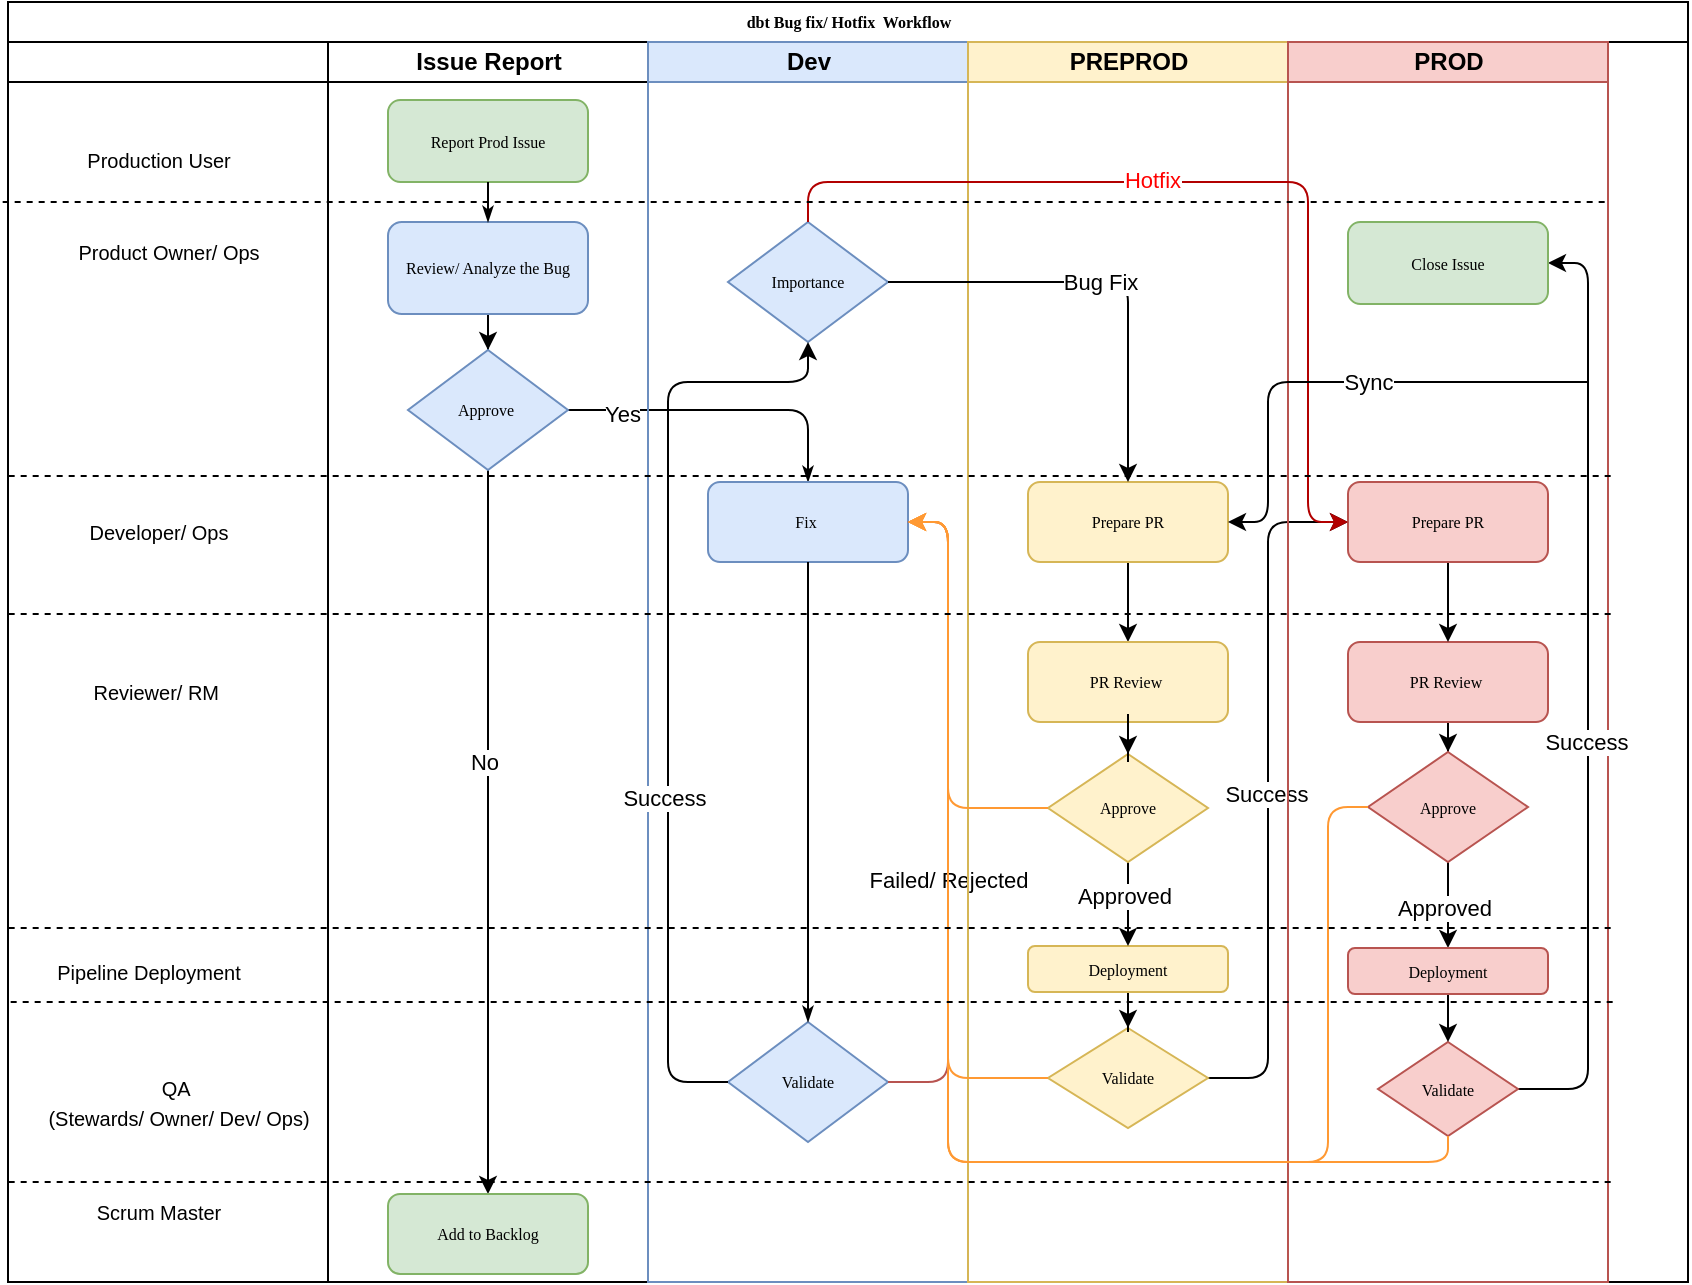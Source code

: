 <mxfile version="21.7.1" type="github">
  <diagram name="Page-1" id="74e2e168-ea6b-b213-b513-2b3c1d86103e">
    <mxGraphModel dx="724" dy="396" grid="1" gridSize="10" guides="1" tooltips="1" connect="1" arrows="1" fold="1" page="1" pageScale="1" pageWidth="1100" pageHeight="850" background="none" math="0" shadow="0">
      <root>
        <mxCell id="0" />
        <mxCell id="1" parent="0" />
        <mxCell id="77e6c97f196da883-1" value="dbt Bug fix/ Hotfix&amp;nbsp; Workflow" style="swimlane;html=1;childLayout=stackLayout;startSize=20;rounded=0;shadow=0;labelBackgroundColor=none;strokeWidth=1;fontFamily=Verdana;fontSize=8;align=center;" parent="1" vertex="1">
          <mxGeometry x="70" y="40" width="840" height="640" as="geometry" />
        </mxCell>
        <mxCell id="77e6c97f196da883-2" value="" style="swimlane;html=1;startSize=20;" parent="77e6c97f196da883-1" vertex="1">
          <mxGeometry y="20" width="160" height="620" as="geometry" />
        </mxCell>
        <mxCell id="jT-rOXPytlquSDHr39EF-3" value="&lt;font style=&quot;font-size: 10px;&quot;&gt;Production User&lt;/font&gt;" style="text;html=1;align=center;verticalAlign=middle;resizable=0;points=[];autosize=1;strokeColor=none;fillColor=none;" parent="77e6c97f196da883-2" vertex="1">
          <mxGeometry x="25" y="44" width="100" height="30" as="geometry" />
        </mxCell>
        <mxCell id="jT-rOXPytlquSDHr39EF-4" value="&lt;font style=&quot;font-size: 10px;&quot;&gt;Product Owner/ Ops&lt;/font&gt;" style="text;html=1;align=center;verticalAlign=middle;resizable=0;points=[];autosize=1;strokeColor=none;fillColor=none;" parent="77e6c97f196da883-2" vertex="1">
          <mxGeometry x="25" y="90" width="110" height="30" as="geometry" />
        </mxCell>
        <mxCell id="jT-rOXPytlquSDHr39EF-7" value="&lt;font style=&quot;font-size: 10px;&quot;&gt;Developer/ Ops&lt;/font&gt;" style="text;html=1;align=center;verticalAlign=middle;resizable=0;points=[];autosize=1;strokeColor=none;fillColor=none;" parent="77e6c97f196da883-2" vertex="1">
          <mxGeometry x="30" y="230" width="90" height="30" as="geometry" />
        </mxCell>
        <mxCell id="jT-rOXPytlquSDHr39EF-8" value="&lt;font style=&quot;font-size: 10px;&quot;&gt;Reviewer/ RM&amp;nbsp;&lt;/font&gt;" style="text;html=1;align=center;verticalAlign=middle;resizable=0;points=[];autosize=1;strokeColor=none;fillColor=none;" parent="77e6c97f196da883-2" vertex="1">
          <mxGeometry x="30" y="310" width="90" height="30" as="geometry" />
        </mxCell>
        <mxCell id="jT-rOXPytlquSDHr39EF-17" value="&lt;font style=&quot;font-size: 10px;&quot;&gt;Scrum Master&lt;/font&gt;" style="text;html=1;align=center;verticalAlign=middle;resizable=0;points=[];autosize=1;strokeColor=none;fillColor=none;" parent="77e6c97f196da883-2" vertex="1">
          <mxGeometry x="30" y="570" width="90" height="30" as="geometry" />
        </mxCell>
        <mxCell id="jT-rOXPytlquSDHr39EF-51" value="&lt;font style=&quot;font-size: 10px;&quot;&gt;QA&amp;nbsp;&lt;br&gt;(Stewards/ Owner/ Dev/ Ops)&lt;br&gt;&lt;/font&gt;" style="text;html=1;align=center;verticalAlign=middle;resizable=0;points=[];autosize=1;strokeColor=none;fillColor=none;" parent="77e6c97f196da883-2" vertex="1">
          <mxGeometry x="10" y="510" width="150" height="40" as="geometry" />
        </mxCell>
        <mxCell id="jT-rOXPytlquSDHr39EF-80" value="&lt;font style=&quot;font-size: 10px;&quot;&gt;Pipeline Deployment&lt;/font&gt;" style="text;html=1;align=center;verticalAlign=middle;resizable=0;points=[];autosize=1;strokeColor=none;fillColor=none;" parent="77e6c97f196da883-2" vertex="1">
          <mxGeometry x="10" y="450" width="120" height="30" as="geometry" />
        </mxCell>
        <mxCell id="77e6c97f196da883-28" style="edgeStyle=orthogonalEdgeStyle;rounded=1;html=1;labelBackgroundColor=none;startArrow=none;startFill=0;startSize=5;endArrow=classicThin;endFill=1;endSize=5;jettySize=auto;orthogonalLoop=1;strokeWidth=1;fontFamily=Verdana;fontSize=8;exitX=1;exitY=0.5;exitDx=0;exitDy=0;" parent="77e6c97f196da883-1" source="jT-rOXPytlquSDHr39EF-5" target="77e6c97f196da883-12" edge="1">
          <mxGeometry relative="1" as="geometry" />
        </mxCell>
        <mxCell id="jT-rOXPytlquSDHr39EF-19" value="Yes" style="edgeLabel;html=1;align=center;verticalAlign=middle;resizable=0;points=[];" parent="77e6c97f196da883-28" vertex="1" connectable="0">
          <mxGeometry x="-0.653" y="-2" relative="1" as="geometry">
            <mxPoint as="offset" />
          </mxGeometry>
        </mxCell>
        <mxCell id="77e6c97f196da883-3" value="Issue Report" style="swimlane;html=1;startSize=20;" parent="77e6c97f196da883-1" vertex="1">
          <mxGeometry x="160" y="20" width="160" height="620" as="geometry" />
        </mxCell>
        <mxCell id="77e6c97f196da883-8" value="Report Prod Issue" style="rounded=1;whiteSpace=wrap;html=1;shadow=0;labelBackgroundColor=none;strokeWidth=1;fontFamily=Verdana;fontSize=8;align=center;fillColor=#d5e8d4;strokeColor=#82b366;" parent="77e6c97f196da883-3" vertex="1">
          <mxGeometry x="30" y="29" width="100" height="41" as="geometry" />
        </mxCell>
        <mxCell id="jT-rOXPytlquSDHr39EF-6" value="" style="edgeStyle=orthogonalEdgeStyle;rounded=0;orthogonalLoop=1;jettySize=auto;html=1;" parent="77e6c97f196da883-3" source="77e6c97f196da883-9" target="jT-rOXPytlquSDHr39EF-5" edge="1">
          <mxGeometry relative="1" as="geometry" />
        </mxCell>
        <mxCell id="77e6c97f196da883-9" value="Review/ Analyze the Bug" style="rounded=1;whiteSpace=wrap;html=1;shadow=0;labelBackgroundColor=none;strokeWidth=1;fontFamily=Verdana;fontSize=8;align=center;fillColor=#dae8fc;strokeColor=#6c8ebf;" parent="77e6c97f196da883-3" vertex="1">
          <mxGeometry x="30" y="90" width="100" height="46" as="geometry" />
        </mxCell>
        <mxCell id="jT-rOXPytlquSDHr39EF-2" style="edgeStyle=orthogonalEdgeStyle;rounded=1;html=1;labelBackgroundColor=none;startArrow=none;startFill=0;startSize=5;endArrow=classicThin;endFill=1;endSize=5;jettySize=auto;orthogonalLoop=1;strokeWidth=1;fontFamily=Verdana;fontSize=8;entryX=0.5;entryY=0;entryDx=0;entryDy=0;" parent="77e6c97f196da883-3" source="77e6c97f196da883-8" target="77e6c97f196da883-9" edge="1">
          <mxGeometry relative="1" as="geometry">
            <mxPoint x="40" y="59" as="sourcePoint" />
            <mxPoint x="-250" y="4" as="targetPoint" />
          </mxGeometry>
        </mxCell>
        <mxCell id="jT-rOXPytlquSDHr39EF-16" style="edgeStyle=orthogonalEdgeStyle;rounded=0;orthogonalLoop=1;jettySize=auto;html=1;" parent="77e6c97f196da883-3" source="jT-rOXPytlquSDHr39EF-5" target="jT-rOXPytlquSDHr39EF-15" edge="1">
          <mxGeometry relative="1" as="geometry" />
        </mxCell>
        <mxCell id="jT-rOXPytlquSDHr39EF-18" value="No" style="edgeLabel;html=1;align=center;verticalAlign=middle;resizable=0;points=[];" parent="jT-rOXPytlquSDHr39EF-16" vertex="1" connectable="0">
          <mxGeometry x="-0.192" y="-2" relative="1" as="geometry">
            <mxPoint as="offset" />
          </mxGeometry>
        </mxCell>
        <mxCell id="jT-rOXPytlquSDHr39EF-5" value="Approve&amp;nbsp;" style="rhombus;whiteSpace=wrap;html=1;rounded=0;shadow=0;labelBackgroundColor=none;strokeWidth=1;fontFamily=Verdana;fontSize=8;align=center;fillColor=#dae8fc;strokeColor=#6c8ebf;" parent="77e6c97f196da883-3" vertex="1">
          <mxGeometry x="40" y="154" width="80" height="60" as="geometry" />
        </mxCell>
        <mxCell id="jT-rOXPytlquSDHr39EF-15" value="Add to Backlog" style="rounded=1;whiteSpace=wrap;html=1;shadow=0;labelBackgroundColor=none;strokeWidth=1;fontFamily=Verdana;fontSize=8;align=center;fillColor=#d5e8d4;strokeColor=#82b366;" parent="77e6c97f196da883-3" vertex="1">
          <mxGeometry x="30" y="576" width="100" height="40" as="geometry" />
        </mxCell>
        <mxCell id="77e6c97f196da883-4" value="Dev" style="swimlane;html=1;startSize=20;fillColor=#dae8fc;strokeColor=#6c8ebf;" parent="77e6c97f196da883-1" vertex="1">
          <mxGeometry x="320" y="20" width="160" height="620" as="geometry" />
        </mxCell>
        <mxCell id="77e6c97f196da883-12" value="Fix&amp;nbsp;" style="rounded=1;whiteSpace=wrap;html=1;shadow=0;labelBackgroundColor=none;strokeWidth=1;fontFamily=Verdana;fontSize=8;align=center;fillColor=#dae8fc;strokeColor=#6c8ebf;" parent="77e6c97f196da883-4" vertex="1">
          <mxGeometry x="30" y="220" width="100" height="40" as="geometry" />
        </mxCell>
        <mxCell id="77e6c97f196da883-13" value="Validate" style="rhombus;whiteSpace=wrap;html=1;rounded=0;shadow=0;labelBackgroundColor=none;strokeWidth=1;fontFamily=Verdana;fontSize=8;align=center;fillColor=#dae8fc;strokeColor=#6c8ebf;" parent="77e6c97f196da883-4" vertex="1">
          <mxGeometry x="40" y="490" width="80" height="60" as="geometry" />
        </mxCell>
        <mxCell id="77e6c97f196da883-29" style="edgeStyle=orthogonalEdgeStyle;rounded=1;html=1;labelBackgroundColor=none;startArrow=none;startFill=0;startSize=5;endArrow=classicThin;endFill=1;endSize=5;jettySize=auto;orthogonalLoop=1;strokeWidth=1;fontFamily=Verdana;fontSize=8" parent="77e6c97f196da883-4" source="77e6c97f196da883-12" target="77e6c97f196da883-13" edge="1">
          <mxGeometry relative="1" as="geometry" />
        </mxCell>
        <mxCell id="jT-rOXPytlquSDHr39EF-9" style="edgeStyle=orthogonalEdgeStyle;rounded=1;html=1;labelBackgroundColor=none;startArrow=none;startFill=0;startSize=5;endArrow=classicThin;endFill=1;endSize=5;jettySize=auto;orthogonalLoop=1;strokeWidth=1;fontFamily=Verdana;fontSize=8;entryX=1;entryY=0.5;entryDx=0;entryDy=0;exitX=1;exitY=0.5;exitDx=0;exitDy=0;fillColor=#f8cecc;strokeColor=#b85450;" parent="77e6c97f196da883-4" source="77e6c97f196da883-13" target="77e6c97f196da883-12" edge="1">
          <mxGeometry relative="1" as="geometry">
            <mxPoint x="-125" y="364" as="sourcePoint" />
            <mxPoint x="-15" y="274" as="targetPoint" />
            <Array as="points">
              <mxPoint x="150" y="520" />
              <mxPoint x="150" y="240" />
            </Array>
          </mxGeometry>
        </mxCell>
        <mxCell id="jT-rOXPytlquSDHr39EF-10" value="Failed/ Rejected" style="edgeLabel;html=1;align=center;verticalAlign=middle;resizable=0;points=[];" parent="jT-rOXPytlquSDHr39EF-9" vertex="1" connectable="0">
          <mxGeometry x="-0.02" y="1" relative="1" as="geometry">
            <mxPoint x="1" y="30" as="offset" />
          </mxGeometry>
        </mxCell>
        <mxCell id="jT-rOXPytlquSDHr39EF-20" value="Importance" style="rhombus;whiteSpace=wrap;html=1;rounded=0;shadow=0;labelBackgroundColor=none;strokeWidth=1;fontFamily=Verdana;fontSize=8;align=center;fillColor=#dae8fc;strokeColor=#6c8ebf;" parent="77e6c97f196da883-4" vertex="1">
          <mxGeometry x="40" y="90" width="80" height="60" as="geometry" />
        </mxCell>
        <mxCell id="77e6c97f196da883-5" value="PREPROD" style="swimlane;html=1;startSize=20;fillColor=#fff2cc;strokeColor=#d6b656;" parent="77e6c97f196da883-1" vertex="1">
          <mxGeometry x="480" y="20" width="160" height="620" as="geometry" />
        </mxCell>
        <mxCell id="jT-rOXPytlquSDHr39EF-48" style="edgeStyle=orthogonalEdgeStyle;rounded=0;orthogonalLoop=1;jettySize=auto;html=1;" parent="77e6c97f196da883-5" source="jT-rOXPytlquSDHr39EF-23" target="jT-rOXPytlquSDHr39EF-25" edge="1">
          <mxGeometry relative="1" as="geometry" />
        </mxCell>
        <mxCell id="jT-rOXPytlquSDHr39EF-23" value="Prepare PR" style="rounded=1;whiteSpace=wrap;html=1;shadow=0;labelBackgroundColor=none;strokeWidth=1;fontFamily=Verdana;fontSize=8;align=center;fillColor=#fff2cc;strokeColor=#d6b656;" parent="77e6c97f196da883-5" vertex="1">
          <mxGeometry x="30" y="220" width="100" height="40" as="geometry" />
        </mxCell>
        <mxCell id="jT-rOXPytlquSDHr39EF-25" value="PR Review&amp;nbsp;" style="rounded=1;whiteSpace=wrap;html=1;shadow=0;labelBackgroundColor=none;strokeWidth=1;fontFamily=Verdana;fontSize=8;align=center;fillColor=#fff2cc;strokeColor=#d6b656;" parent="77e6c97f196da883-5" vertex="1">
          <mxGeometry x="30" y="300" width="100" height="40" as="geometry" />
        </mxCell>
        <mxCell id="jT-rOXPytlquSDHr39EF-67" style="edgeStyle=orthogonalEdgeStyle;rounded=1;orthogonalLoop=1;jettySize=auto;html=1;exitX=1;exitY=0.5;exitDx=0;exitDy=0;" parent="77e6c97f196da883-5" source="jT-rOXPytlquSDHr39EF-32" edge="1">
          <mxGeometry relative="1" as="geometry">
            <mxPoint x="190" y="240" as="targetPoint" />
            <Array as="points">
              <mxPoint x="150" y="518" />
              <mxPoint x="150" y="240" />
            </Array>
          </mxGeometry>
        </mxCell>
        <mxCell id="jT-rOXPytlquSDHr39EF-68" value="Success" style="edgeLabel;html=1;align=center;verticalAlign=middle;resizable=0;points=[];" parent="jT-rOXPytlquSDHr39EF-67" vertex="1" connectable="0">
          <mxGeometry x="-0.012" y="1" relative="1" as="geometry">
            <mxPoint as="offset" />
          </mxGeometry>
        </mxCell>
        <mxCell id="jT-rOXPytlquSDHr39EF-32" value="Validate" style="rhombus;whiteSpace=wrap;html=1;rounded=0;shadow=0;labelBackgroundColor=none;strokeWidth=1;fontFamily=Verdana;fontSize=8;align=center;fillColor=#fff2cc;strokeColor=#d6b656;" parent="77e6c97f196da883-5" vertex="1">
          <mxGeometry x="40" y="493" width="80" height="50" as="geometry" />
        </mxCell>
        <mxCell id="jT-rOXPytlquSDHr39EF-78" value="" style="edgeStyle=orthogonalEdgeStyle;rounded=0;orthogonalLoop=1;jettySize=auto;html=1;" parent="77e6c97f196da883-5" source="jT-rOXPytlquSDHr39EF-75" target="jT-rOXPytlquSDHr39EF-32" edge="1">
          <mxGeometry relative="1" as="geometry" />
        </mxCell>
        <mxCell id="jT-rOXPytlquSDHr39EF-75" value="Deployment" style="rounded=1;whiteSpace=wrap;html=1;shadow=0;labelBackgroundColor=none;strokeWidth=1;fontFamily=Verdana;fontSize=8;align=center;fillColor=#fff2cc;strokeColor=#d6b656;" parent="77e6c97f196da883-5" vertex="1">
          <mxGeometry x="30" y="452" width="100" height="23" as="geometry" />
        </mxCell>
        <mxCell id="77e6c97f196da883-6" value="PROD" style="swimlane;html=1;startSize=20;fillColor=#f8cecc;strokeColor=#b85450;" parent="77e6c97f196da883-1" vertex="1">
          <mxGeometry x="640" y="20" width="160" height="620" as="geometry" />
        </mxCell>
        <mxCell id="jT-rOXPytlquSDHr39EF-53" style="edgeStyle=orthogonalEdgeStyle;rounded=0;orthogonalLoop=1;jettySize=auto;html=1;" parent="77e6c97f196da883-6" source="77e6c97f196da883-18" target="jT-rOXPytlquSDHr39EF-42" edge="1">
          <mxGeometry relative="1" as="geometry" />
        </mxCell>
        <mxCell id="77e6c97f196da883-18" value="PR Review&amp;nbsp;" style="rounded=1;whiteSpace=wrap;html=1;shadow=0;labelBackgroundColor=none;strokeWidth=1;fontFamily=Verdana;fontSize=8;align=center;fillColor=#f8cecc;strokeColor=#b85450;" parent="77e6c97f196da883-6" vertex="1">
          <mxGeometry x="30" y="300" width="100" height="40" as="geometry" />
        </mxCell>
        <mxCell id="jT-rOXPytlquSDHr39EF-52" style="edgeStyle=orthogonalEdgeStyle;rounded=0;orthogonalLoop=1;jettySize=auto;html=1;" parent="77e6c97f196da883-6" source="jT-rOXPytlquSDHr39EF-11" target="77e6c97f196da883-18" edge="1">
          <mxGeometry relative="1" as="geometry" />
        </mxCell>
        <mxCell id="jT-rOXPytlquSDHr39EF-11" value="Prepare PR" style="rounded=1;whiteSpace=wrap;html=1;shadow=0;labelBackgroundColor=none;strokeWidth=1;fontFamily=Verdana;fontSize=8;align=center;fillColor=#f8cecc;strokeColor=#b85450;" parent="77e6c97f196da883-6" vertex="1">
          <mxGeometry x="30" y="220" width="100" height="40" as="geometry" />
        </mxCell>
        <mxCell id="jT-rOXPytlquSDHr39EF-55" style="edgeStyle=orthogonalEdgeStyle;rounded=0;orthogonalLoop=1;jettySize=auto;html=1;" parent="77e6c97f196da883-6" source="jT-rOXPytlquSDHr39EF-42" target="jT-rOXPytlquSDHr39EF-69" edge="1">
          <mxGeometry relative="1" as="geometry">
            <mxPoint x="80" y="450" as="targetPoint" />
          </mxGeometry>
        </mxCell>
        <mxCell id="jT-rOXPytlquSDHr39EF-56" value="Approved" style="edgeLabel;html=1;align=center;verticalAlign=middle;resizable=0;points=[];" parent="jT-rOXPytlquSDHr39EF-55" vertex="1" connectable="0">
          <mxGeometry x="0.041" y="-2" relative="1" as="geometry">
            <mxPoint as="offset" />
          </mxGeometry>
        </mxCell>
        <mxCell id="jT-rOXPytlquSDHr39EF-42" value="Approve" style="rhombus;whiteSpace=wrap;html=1;rounded=0;shadow=0;labelBackgroundColor=none;strokeWidth=1;fontFamily=Verdana;fontSize=8;align=center;fillColor=#f8cecc;strokeColor=#b85450;" parent="77e6c97f196da883-6" vertex="1">
          <mxGeometry x="40" y="355" width="80" height="55" as="geometry" />
        </mxCell>
        <mxCell id="jT-rOXPytlquSDHr39EF-60" style="edgeStyle=orthogonalEdgeStyle;rounded=1;orthogonalLoop=1;jettySize=auto;html=1;entryX=1;entryY=0.5;entryDx=0;entryDy=0;exitX=1;exitY=0.5;exitDx=0;exitDy=0;" parent="77e6c97f196da883-6" source="jT-rOXPytlquSDHr39EF-45" target="jT-rOXPytlquSDHr39EF-59" edge="1">
          <mxGeometry relative="1" as="geometry">
            <Array as="points">
              <mxPoint x="150" y="524" />
              <mxPoint x="150" y="111" />
            </Array>
          </mxGeometry>
        </mxCell>
        <mxCell id="jT-rOXPytlquSDHr39EF-81" value="Success" style="edgeLabel;html=1;align=center;verticalAlign=middle;resizable=0;points=[];" parent="jT-rOXPytlquSDHr39EF-60" vertex="1" connectable="0">
          <mxGeometry x="-0.106" y="1" relative="1" as="geometry">
            <mxPoint as="offset" />
          </mxGeometry>
        </mxCell>
        <mxCell id="jT-rOXPytlquSDHr39EF-45" value="Validate" style="rhombus;whiteSpace=wrap;html=1;rounded=0;shadow=0;labelBackgroundColor=none;strokeWidth=1;fontFamily=Verdana;fontSize=8;align=center;fillColor=#f8cecc;strokeColor=#b85450;" parent="77e6c97f196da883-6" vertex="1">
          <mxGeometry x="45" y="500" width="70" height="47" as="geometry" />
        </mxCell>
        <mxCell id="jT-rOXPytlquSDHr39EF-59" value="Close Issue" style="rounded=1;whiteSpace=wrap;html=1;shadow=0;labelBackgroundColor=none;strokeWidth=1;fontFamily=Verdana;fontSize=8;align=center;fillColor=#d5e8d4;strokeColor=#82b366;" parent="77e6c97f196da883-6" vertex="1">
          <mxGeometry x="30" y="90" width="100" height="41" as="geometry" />
        </mxCell>
        <mxCell id="jT-rOXPytlquSDHr39EF-73" style="edgeStyle=orthogonalEdgeStyle;rounded=0;orthogonalLoop=1;jettySize=auto;html=1;" parent="77e6c97f196da883-6" source="jT-rOXPytlquSDHr39EF-69" target="jT-rOXPytlquSDHr39EF-45" edge="1">
          <mxGeometry relative="1" as="geometry" />
        </mxCell>
        <mxCell id="jT-rOXPytlquSDHr39EF-69" value="Deployment" style="rounded=1;whiteSpace=wrap;html=1;shadow=0;labelBackgroundColor=none;strokeWidth=1;fontFamily=Verdana;fontSize=8;align=center;fillColor=#f8cecc;strokeColor=#b85450;" parent="77e6c97f196da883-6" vertex="1">
          <mxGeometry x="30" y="453" width="100" height="23" as="geometry" />
        </mxCell>
        <mxCell id="jT-rOXPytlquSDHr39EF-12" style="edgeStyle=orthogonalEdgeStyle;rounded=1;orthogonalLoop=1;jettySize=auto;html=1;exitX=0;exitY=0.5;exitDx=0;exitDy=0;" parent="77e6c97f196da883-1" source="77e6c97f196da883-13" edge="1">
          <mxGeometry relative="1" as="geometry">
            <mxPoint x="400" y="170" as="targetPoint" />
            <Array as="points">
              <mxPoint x="330" y="540" />
              <mxPoint x="330" y="190" />
              <mxPoint x="400" y="190" />
            </Array>
          </mxGeometry>
        </mxCell>
        <mxCell id="jT-rOXPytlquSDHr39EF-27" value="Success" style="edgeLabel;html=1;align=center;verticalAlign=middle;resizable=0;points=[];" parent="jT-rOXPytlquSDHr39EF-12" vertex="1" connectable="0">
          <mxGeometry x="0.166" y="2" relative="1" as="geometry">
            <mxPoint y="102" as="offset" />
          </mxGeometry>
        </mxCell>
        <mxCell id="jT-rOXPytlquSDHr39EF-21" style="edgeStyle=orthogonalEdgeStyle;rounded=1;orthogonalLoop=1;jettySize=auto;html=1;exitX=0.5;exitY=0;exitDx=0;exitDy=0;entryX=0;entryY=0.5;entryDx=0;entryDy=0;fillColor=#e51400;strokeColor=#B20000;strokeWidth=1;" parent="77e6c97f196da883-1" source="jT-rOXPytlquSDHr39EF-20" target="jT-rOXPytlquSDHr39EF-11" edge="1">
          <mxGeometry relative="1" as="geometry">
            <Array as="points">
              <mxPoint x="400" y="90" />
              <mxPoint x="650" y="90" />
              <mxPoint x="650" y="260" />
            </Array>
          </mxGeometry>
        </mxCell>
        <mxCell id="jT-rOXPytlquSDHr39EF-22" value="&lt;font color=&quot;#ff0000&quot;&gt;Hotfix&lt;/font&gt;" style="edgeLabel;html=1;align=center;verticalAlign=middle;resizable=0;points=[];" parent="jT-rOXPytlquSDHr39EF-21" vertex="1" connectable="0">
          <mxGeometry x="-0.165" y="1" relative="1" as="geometry">
            <mxPoint as="offset" />
          </mxGeometry>
        </mxCell>
        <mxCell id="jT-rOXPytlquSDHr39EF-24" style="edgeStyle=orthogonalEdgeStyle;rounded=1;orthogonalLoop=1;jettySize=auto;html=1;" parent="77e6c97f196da883-1" source="jT-rOXPytlquSDHr39EF-20" target="jT-rOXPytlquSDHr39EF-23" edge="1">
          <mxGeometry relative="1" as="geometry" />
        </mxCell>
        <mxCell id="jT-rOXPytlquSDHr39EF-66" value="Bug Fix" style="edgeLabel;html=1;align=center;verticalAlign=middle;resizable=0;points=[];" parent="jT-rOXPytlquSDHr39EF-24" vertex="1" connectable="0">
          <mxGeometry x="-0.042" relative="1" as="geometry">
            <mxPoint as="offset" />
          </mxGeometry>
        </mxCell>
        <mxCell id="jT-rOXPytlquSDHr39EF-37" style="edgeStyle=orthogonalEdgeStyle;rounded=1;orthogonalLoop=1;jettySize=auto;html=1;entryX=1;entryY=0.5;entryDx=0;entryDy=0;fillColor=#ffcc99;strokeColor=#FF9933;" parent="77e6c97f196da883-1" source="jT-rOXPytlquSDHr39EF-32" target="77e6c97f196da883-12" edge="1">
          <mxGeometry relative="1" as="geometry">
            <Array as="points">
              <mxPoint x="470" y="538" />
              <mxPoint x="470" y="260" />
            </Array>
          </mxGeometry>
        </mxCell>
        <mxCell id="jT-rOXPytlquSDHr39EF-44" style="edgeStyle=orthogonalEdgeStyle;rounded=1;orthogonalLoop=1;jettySize=auto;html=1;entryX=1;entryY=0.5;entryDx=0;entryDy=0;exitX=0;exitY=0.5;exitDx=0;exitDy=0;fillColor=#ffcc99;strokeColor=#FF9933;" parent="77e6c97f196da883-1" source="jT-rOXPytlquSDHr39EF-42" target="77e6c97f196da883-12" edge="1">
          <mxGeometry relative="1" as="geometry">
            <Array as="points">
              <mxPoint x="660" y="403" />
              <mxPoint x="660" y="580" />
              <mxPoint x="470" y="580" />
              <mxPoint x="470" y="260" />
            </Array>
          </mxGeometry>
        </mxCell>
        <mxCell id="jT-rOXPytlquSDHr39EF-57" style="edgeStyle=orthogonalEdgeStyle;rounded=1;orthogonalLoop=1;jettySize=auto;html=1;entryX=1;entryY=0.5;entryDx=0;entryDy=0;fillColor=#ffcc99;strokeColor=#FF9933;exitX=0.5;exitY=1;exitDx=0;exitDy=0;" parent="77e6c97f196da883-1" source="jT-rOXPytlquSDHr39EF-45" target="77e6c97f196da883-12" edge="1">
          <mxGeometry relative="1" as="geometry">
            <Array as="points">
              <mxPoint x="720" y="580" />
              <mxPoint x="470" y="580" />
              <mxPoint x="470" y="260" />
            </Array>
          </mxGeometry>
        </mxCell>
        <mxCell id="jT-rOXPytlquSDHr39EF-41" value="" style="endArrow=none;dashed=1;html=1;rounded=0;" parent="1" edge="1">
          <mxGeometry width="50" height="50" relative="1" as="geometry">
            <mxPoint x="67.333" y="140" as="sourcePoint" />
            <mxPoint x="871.333" y="140" as="targetPoint" />
          </mxGeometry>
        </mxCell>
        <mxCell id="jT-rOXPytlquSDHr39EF-49" style="edgeStyle=orthogonalEdgeStyle;rounded=0;orthogonalLoop=1;jettySize=auto;html=1;entryX=0.5;entryY=0;entryDx=0;entryDy=0;" parent="1" source="jT-rOXPytlquSDHr39EF-28" target="jT-rOXPytlquSDHr39EF-75" edge="1">
          <mxGeometry relative="1" as="geometry">
            <mxPoint x="630" y="510" as="targetPoint" />
          </mxGeometry>
        </mxCell>
        <mxCell id="jT-rOXPytlquSDHr39EF-54" value="Approved" style="edgeLabel;html=1;align=center;verticalAlign=middle;resizable=0;points=[];" parent="jT-rOXPytlquSDHr39EF-49" vertex="1" connectable="0">
          <mxGeometry x="-0.2" y="-2" relative="1" as="geometry">
            <mxPoint as="offset" />
          </mxGeometry>
        </mxCell>
        <mxCell id="jT-rOXPytlquSDHr39EF-28" value="Approve" style="rhombus;whiteSpace=wrap;html=1;rounded=0;shadow=0;labelBackgroundColor=none;strokeWidth=1;fontFamily=Verdana;fontSize=8;align=center;fillColor=#fff2cc;strokeColor=#d6b656;" parent="1" vertex="1">
          <mxGeometry x="590" y="416" width="80" height="54" as="geometry" />
        </mxCell>
        <mxCell id="jT-rOXPytlquSDHr39EF-30" style="edgeStyle=orthogonalEdgeStyle;rounded=1;orthogonalLoop=1;jettySize=auto;html=1;entryX=1;entryY=0.5;entryDx=0;entryDy=0;fillColor=#ffcc99;strokeColor=#FF9933;exitX=0;exitY=0.5;exitDx=0;exitDy=0;" parent="1" source="jT-rOXPytlquSDHr39EF-28" target="77e6c97f196da883-12" edge="1">
          <mxGeometry relative="1" as="geometry">
            <Array as="points">
              <mxPoint x="540" y="443" />
              <mxPoint x="540" y="300" />
            </Array>
          </mxGeometry>
        </mxCell>
        <mxCell id="jT-rOXPytlquSDHr39EF-29" style="edgeStyle=orthogonalEdgeStyle;rounded=0;orthogonalLoop=1;jettySize=auto;html=1;" parent="1" source="jT-rOXPytlquSDHr39EF-25" target="jT-rOXPytlquSDHr39EF-28" edge="1">
          <mxGeometry relative="1" as="geometry" />
        </mxCell>
        <mxCell id="jT-rOXPytlquSDHr39EF-61" value="" style="endArrow=none;dashed=1;html=1;rounded=0;" parent="1" edge="1">
          <mxGeometry width="50" height="50" relative="1" as="geometry">
            <mxPoint x="70.333" y="277" as="sourcePoint" />
            <mxPoint x="874.333" y="277" as="targetPoint" />
          </mxGeometry>
        </mxCell>
        <mxCell id="jT-rOXPytlquSDHr39EF-62" value="" style="endArrow=none;dashed=1;html=1;rounded=0;" parent="1" edge="1">
          <mxGeometry width="50" height="50" relative="1" as="geometry">
            <mxPoint x="70.333" y="346" as="sourcePoint" />
            <mxPoint x="874.333" y="346" as="targetPoint" />
          </mxGeometry>
        </mxCell>
        <mxCell id="jT-rOXPytlquSDHr39EF-63" value="" style="endArrow=none;dashed=1;html=1;rounded=0;" parent="1" edge="1">
          <mxGeometry width="50" height="50" relative="1" as="geometry">
            <mxPoint x="70.333" y="503" as="sourcePoint" />
            <mxPoint x="874.333" y="503" as="targetPoint" />
          </mxGeometry>
        </mxCell>
        <mxCell id="jT-rOXPytlquSDHr39EF-65" value="" style="endArrow=none;dashed=1;html=1;rounded=0;" parent="1" edge="1">
          <mxGeometry width="50" height="50" relative="1" as="geometry">
            <mxPoint x="70.333" y="630" as="sourcePoint" />
            <mxPoint x="874.333" y="630" as="targetPoint" />
          </mxGeometry>
        </mxCell>
        <mxCell id="jT-rOXPytlquSDHr39EF-79" value="" style="endArrow=none;dashed=1;html=1;rounded=0;" parent="1" edge="1">
          <mxGeometry width="50" height="50" relative="1" as="geometry">
            <mxPoint x="71.333" y="540" as="sourcePoint" />
            <mxPoint x="875.333" y="540" as="targetPoint" />
          </mxGeometry>
        </mxCell>
        <mxCell id="JzQ3ZuoU_KXCfN60osTG-2" value="" style="endArrow=classic;html=1;rounded=1;entryX=1;entryY=0.5;entryDx=0;entryDy=0;" edge="1" parent="1" target="jT-rOXPytlquSDHr39EF-23">
          <mxGeometry width="50" height="50" relative="1" as="geometry">
            <mxPoint x="860" y="230" as="sourcePoint" />
            <mxPoint x="630" y="280" as="targetPoint" />
            <Array as="points">
              <mxPoint x="700" y="230" />
              <mxPoint x="700" y="300" />
            </Array>
          </mxGeometry>
        </mxCell>
        <mxCell id="JzQ3ZuoU_KXCfN60osTG-3" value="Sync" style="edgeLabel;html=1;align=center;verticalAlign=middle;resizable=0;points=[];" vertex="1" connectable="0" parent="JzQ3ZuoU_KXCfN60osTG-2">
          <mxGeometry x="-0.116" relative="1" as="geometry">
            <mxPoint as="offset" />
          </mxGeometry>
        </mxCell>
      </root>
    </mxGraphModel>
  </diagram>
</mxfile>
